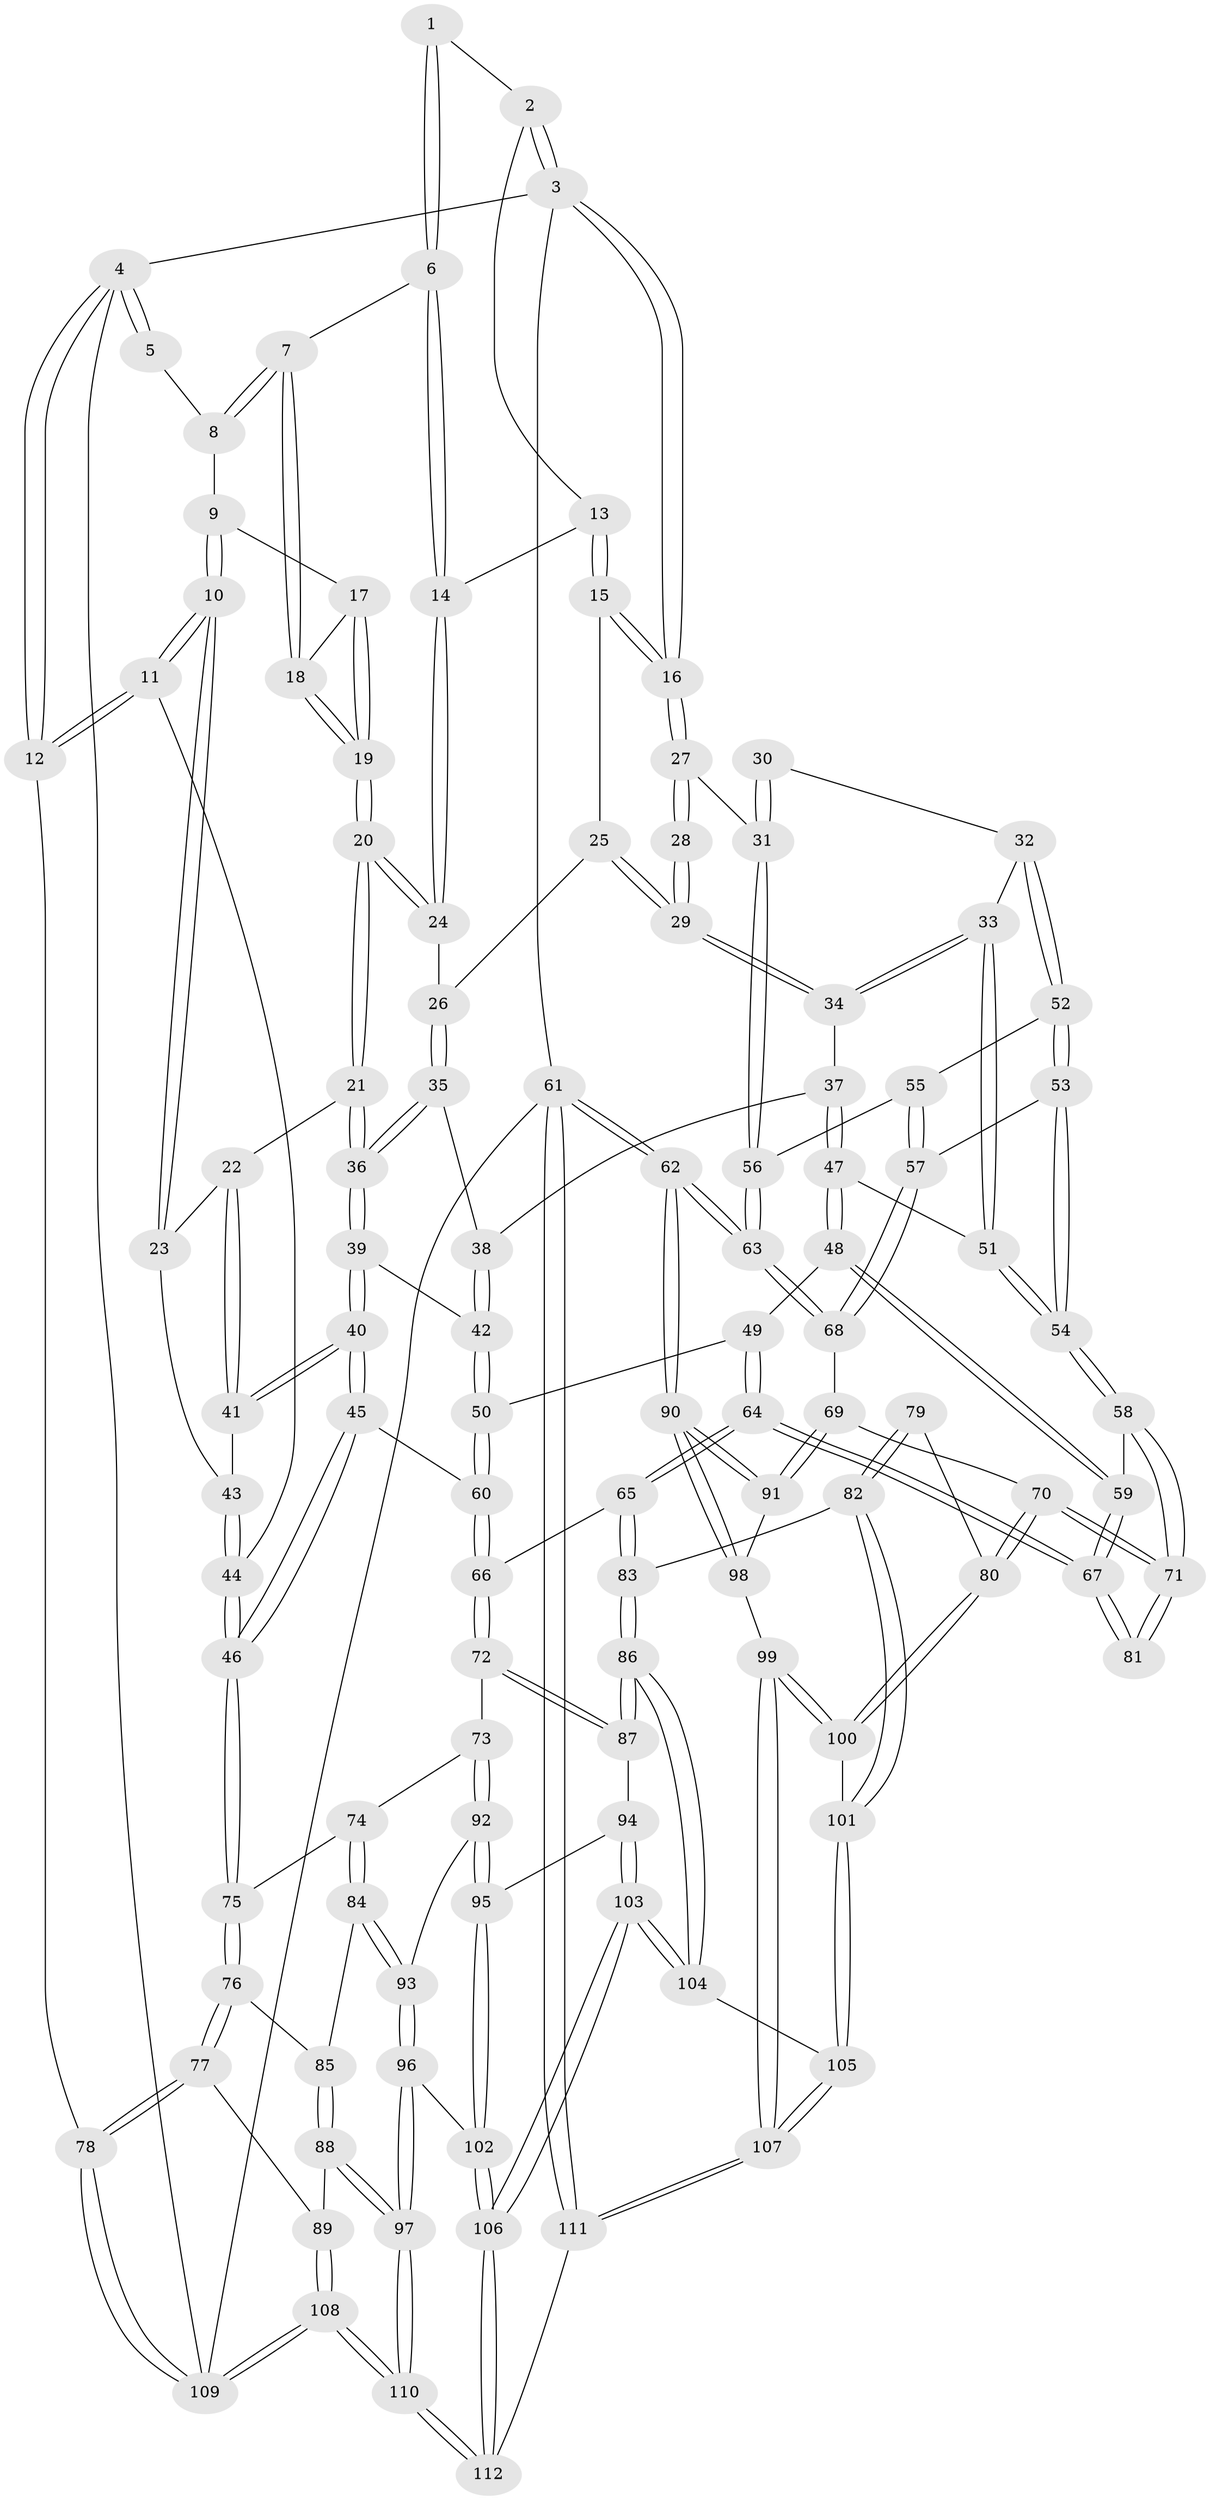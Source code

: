 // coarse degree distribution, {3: 0.14925373134328357, 5: 0.3283582089552239, 4: 0.47761194029850745, 6: 0.04477611940298507}
// Generated by graph-tools (version 1.1) at 2025/52/02/27/25 19:52:36]
// undirected, 112 vertices, 277 edges
graph export_dot {
graph [start="1"]
  node [color=gray90,style=filled];
  1 [pos="+0.4719279076121179+0"];
  2 [pos="+0.5209951130147594+0"];
  3 [pos="+1+0"];
  4 [pos="+0+0"];
  5 [pos="+0.03528710370755253+0"];
  6 [pos="+0.3176790992583155+0.06638042948006456"];
  7 [pos="+0.31142660053964544+0.06670873151630907"];
  8 [pos="+0.04156020424356629+0"];
  9 [pos="+0.10679368763791144+0"];
  10 [pos="+0.05183922280062116+0.30570590958066657"];
  11 [pos="+0+0.38267343570435836"];
  12 [pos="+0+0.38221394566958"];
  13 [pos="+0.5275344097082544+0"];
  14 [pos="+0.3913272957260409+0.14097087398978747"];
  15 [pos="+0.6325195877583365+0.17034794885973997"];
  16 [pos="+1+0"];
  17 [pos="+0.1542226205142808+0.004113300983247707"];
  18 [pos="+0.272090851103071+0.08722916155926028"];
  19 [pos="+0.21927393949567828+0.22837905927764454"];
  20 [pos="+0.21651002040924477+0.26563970828412814"];
  21 [pos="+0.2038673302880858+0.2782461060356405"];
  22 [pos="+0.18522901359569532+0.28266724387602565"];
  23 [pos="+0.11388343075791701+0.29783054241940016"];
  24 [pos="+0.40020199255308775+0.21318519075692227"];
  25 [pos="+0.6303433715193729+0.1925704054323864"];
  26 [pos="+0.47497453888566177+0.24632598895224822"];
  27 [pos="+1+0"];
  28 [pos="+0.6970672816079392+0.2372877061244538"];
  29 [pos="+0.663708773126852+0.23024029536539742"];
  30 [pos="+0.7717137793059607+0.2707332690655095"];
  31 [pos="+1+0.10472288652243056"];
  32 [pos="+0.8603216673982569+0.40744983867145834"];
  33 [pos="+0.7296729416435711+0.43669688210779345"];
  34 [pos="+0.6613403217626953+0.27499445362023217"];
  35 [pos="+0.46262102069751315+0.34302727137563616"];
  36 [pos="+0.3237803976291373+0.4259534828264475"];
  37 [pos="+0.5890781212485363+0.42964123144382893"];
  38 [pos="+0.4945234458792473+0.40311034762815323"];
  39 [pos="+0.3272864620405949+0.46087458981528834"];
  40 [pos="+0.3147830017304244+0.5168145390042628"];
  41 [pos="+0.22664240098131608+0.4695456028649428"];
  42 [pos="+0.46970682367666383+0.462817921109102"];
  43 [pos="+0.20768030917230598+0.4640495097292635"];
  44 [pos="+0.12209648166324553+0.5868541774188062"];
  45 [pos="+0.3129011382631301+0.5455893409983527"];
  46 [pos="+0.15268430216903575+0.6183886532870746"];
  47 [pos="+0.609142703124534+0.4740518908763785"];
  48 [pos="+0.596385296811336+0.5058162877988653"];
  49 [pos="+0.49561080793409107+0.5327520541428709"];
  50 [pos="+0.4817117952517489+0.5191233989206359"];
  51 [pos="+0.7100061970786171+0.4676949598476335"];
  52 [pos="+0.8764860655282117+0.4149230179976935"];
  53 [pos="+0.8235453541920965+0.5655047424718377"];
  54 [pos="+0.7671363636515914+0.6062804837934104"];
  55 [pos="+0.9220576400706246+0.4076023744001908"];
  56 [pos="+1+0.25754288121475993"];
  57 [pos="+0.9518289906475825+0.5898034870450305"];
  58 [pos="+0.751655572565978+0.640040311806618"];
  59 [pos="+0.6179521692625732+0.5713077467449862"];
  60 [pos="+0.31773349527101136+0.5491989116034922"];
  61 [pos="+1+1"];
  62 [pos="+1+1"];
  63 [pos="+1+0.6787598265350147"];
  64 [pos="+0.48640029110592414+0.6830456175535118"];
  65 [pos="+0.475697802810861+0.6914489404460051"];
  66 [pos="+0.4193215209436137+0.6889822472445201"];
  67 [pos="+0.5056682019446012+0.6790540638211012"];
  68 [pos="+1+0.6620980256722744"];
  69 [pos="+0.8516053310366164+0.7336605055508124"];
  70 [pos="+0.7636723324842374+0.7063486451500621"];
  71 [pos="+0.7528086448251778+0.6788731042045761"];
  72 [pos="+0.35414420883989883+0.7455696526991448"];
  73 [pos="+0.3530867772343803+0.7458708190409705"];
  74 [pos="+0.29854363929545763+0.7324700671714287"];
  75 [pos="+0.15325222761798574+0.645064229140612"];
  76 [pos="+0.128969744115754+0.7068475626422153"];
  77 [pos="+0.009843577127715292+0.8124797303207362"];
  78 [pos="+0+0.8221647712048938"];
  79 [pos="+0.6087096310094137+0.7508728963316247"];
  80 [pos="+0.752886476285427+0.7270785022650702"];
  81 [pos="+0.5577778972778707+0.6898521938287785"];
  82 [pos="+0.605471988180967+0.8386687310645009"];
  83 [pos="+0.4785945912423947+0.7001968167315726"];
  84 [pos="+0.2190476305229483+0.8038280990145839"];
  85 [pos="+0.18251777579188236+0.7782486263213633"];
  86 [pos="+0.47618766815139163+0.8628946973071069"];
  87 [pos="+0.3757224834636734+0.8042841715456336"];
  88 [pos="+0.14764134741100537+0.8994811788546727"];
  89 [pos="+0.09084510960015992+0.8945308019350124"];
  90 [pos="+1+1"];
  91 [pos="+0.8671053961761291+0.7720531163609058"];
  92 [pos="+0.2989048860156988+0.8262149208963417"];
  93 [pos="+0.23578474141645267+0.8324027294531803"];
  94 [pos="+0.3788678715164429+0.8668775432905804"];
  95 [pos="+0.3190955143852135+0.8879456832199394"];
  96 [pos="+0.2102516072544798+0.901564830103488"];
  97 [pos="+0.18852487504913737+0.9138216106091196"];
  98 [pos="+0.8648521253796905+0.9055198843531324"];
  99 [pos="+0.7879118196425104+0.9185272658192565"];
  100 [pos="+0.7319859322868736+0.7801239085022116"];
  101 [pos="+0.6162026899627346+0.857527671947477"];
  102 [pos="+0.30589692006580105+0.9224268746332595"];
  103 [pos="+0.46393801493836867+0.9239673549974278"];
  104 [pos="+0.48268772277123084+0.894819073759494"];
  105 [pos="+0.6155022760458817+0.8593764325662278"];
  106 [pos="+0.420312903729581+1"];
  107 [pos="+0.6889728547999974+1"];
  108 [pos="+0.00020772279428692652+1"];
  109 [pos="+0+1"];
  110 [pos="+0.23665505560679218+1"];
  111 [pos="+0.6592387621374156+1"];
  112 [pos="+0.42309791747589787+1"];
  1 -- 2;
  1 -- 6;
  1 -- 6;
  2 -- 3;
  2 -- 3;
  2 -- 13;
  3 -- 4;
  3 -- 16;
  3 -- 16;
  3 -- 61;
  4 -- 5;
  4 -- 5;
  4 -- 12;
  4 -- 12;
  4 -- 109;
  5 -- 8;
  6 -- 7;
  6 -- 14;
  6 -- 14;
  7 -- 8;
  7 -- 8;
  7 -- 18;
  7 -- 18;
  8 -- 9;
  9 -- 10;
  9 -- 10;
  9 -- 17;
  10 -- 11;
  10 -- 11;
  10 -- 23;
  10 -- 23;
  11 -- 12;
  11 -- 12;
  11 -- 44;
  12 -- 78;
  13 -- 14;
  13 -- 15;
  13 -- 15;
  14 -- 24;
  14 -- 24;
  15 -- 16;
  15 -- 16;
  15 -- 25;
  16 -- 27;
  16 -- 27;
  17 -- 18;
  17 -- 19;
  17 -- 19;
  18 -- 19;
  18 -- 19;
  19 -- 20;
  19 -- 20;
  20 -- 21;
  20 -- 21;
  20 -- 24;
  20 -- 24;
  21 -- 22;
  21 -- 36;
  21 -- 36;
  22 -- 23;
  22 -- 41;
  22 -- 41;
  23 -- 43;
  24 -- 26;
  25 -- 26;
  25 -- 29;
  25 -- 29;
  26 -- 35;
  26 -- 35;
  27 -- 28;
  27 -- 28;
  27 -- 31;
  28 -- 29;
  28 -- 29;
  29 -- 34;
  29 -- 34;
  30 -- 31;
  30 -- 31;
  30 -- 32;
  31 -- 56;
  31 -- 56;
  32 -- 33;
  32 -- 52;
  32 -- 52;
  33 -- 34;
  33 -- 34;
  33 -- 51;
  33 -- 51;
  34 -- 37;
  35 -- 36;
  35 -- 36;
  35 -- 38;
  36 -- 39;
  36 -- 39;
  37 -- 38;
  37 -- 47;
  37 -- 47;
  38 -- 42;
  38 -- 42;
  39 -- 40;
  39 -- 40;
  39 -- 42;
  40 -- 41;
  40 -- 41;
  40 -- 45;
  40 -- 45;
  41 -- 43;
  42 -- 50;
  42 -- 50;
  43 -- 44;
  43 -- 44;
  44 -- 46;
  44 -- 46;
  45 -- 46;
  45 -- 46;
  45 -- 60;
  46 -- 75;
  46 -- 75;
  47 -- 48;
  47 -- 48;
  47 -- 51;
  48 -- 49;
  48 -- 59;
  48 -- 59;
  49 -- 50;
  49 -- 64;
  49 -- 64;
  50 -- 60;
  50 -- 60;
  51 -- 54;
  51 -- 54;
  52 -- 53;
  52 -- 53;
  52 -- 55;
  53 -- 54;
  53 -- 54;
  53 -- 57;
  54 -- 58;
  54 -- 58;
  55 -- 56;
  55 -- 57;
  55 -- 57;
  56 -- 63;
  56 -- 63;
  57 -- 68;
  57 -- 68;
  58 -- 59;
  58 -- 71;
  58 -- 71;
  59 -- 67;
  59 -- 67;
  60 -- 66;
  60 -- 66;
  61 -- 62;
  61 -- 62;
  61 -- 111;
  61 -- 111;
  61 -- 109;
  62 -- 63;
  62 -- 63;
  62 -- 90;
  62 -- 90;
  63 -- 68;
  63 -- 68;
  64 -- 65;
  64 -- 65;
  64 -- 67;
  64 -- 67;
  65 -- 66;
  65 -- 83;
  65 -- 83;
  66 -- 72;
  66 -- 72;
  67 -- 81;
  67 -- 81;
  68 -- 69;
  69 -- 70;
  69 -- 91;
  69 -- 91;
  70 -- 71;
  70 -- 71;
  70 -- 80;
  70 -- 80;
  71 -- 81;
  71 -- 81;
  72 -- 73;
  72 -- 87;
  72 -- 87;
  73 -- 74;
  73 -- 92;
  73 -- 92;
  74 -- 75;
  74 -- 84;
  74 -- 84;
  75 -- 76;
  75 -- 76;
  76 -- 77;
  76 -- 77;
  76 -- 85;
  77 -- 78;
  77 -- 78;
  77 -- 89;
  78 -- 109;
  78 -- 109;
  79 -- 80;
  79 -- 82;
  79 -- 82;
  80 -- 100;
  80 -- 100;
  82 -- 83;
  82 -- 101;
  82 -- 101;
  83 -- 86;
  83 -- 86;
  84 -- 85;
  84 -- 93;
  84 -- 93;
  85 -- 88;
  85 -- 88;
  86 -- 87;
  86 -- 87;
  86 -- 104;
  86 -- 104;
  87 -- 94;
  88 -- 89;
  88 -- 97;
  88 -- 97;
  89 -- 108;
  89 -- 108;
  90 -- 91;
  90 -- 91;
  90 -- 98;
  90 -- 98;
  91 -- 98;
  92 -- 93;
  92 -- 95;
  92 -- 95;
  93 -- 96;
  93 -- 96;
  94 -- 95;
  94 -- 103;
  94 -- 103;
  95 -- 102;
  95 -- 102;
  96 -- 97;
  96 -- 97;
  96 -- 102;
  97 -- 110;
  97 -- 110;
  98 -- 99;
  99 -- 100;
  99 -- 100;
  99 -- 107;
  99 -- 107;
  100 -- 101;
  101 -- 105;
  101 -- 105;
  102 -- 106;
  102 -- 106;
  103 -- 104;
  103 -- 104;
  103 -- 106;
  103 -- 106;
  104 -- 105;
  105 -- 107;
  105 -- 107;
  106 -- 112;
  106 -- 112;
  107 -- 111;
  107 -- 111;
  108 -- 109;
  108 -- 109;
  108 -- 110;
  108 -- 110;
  110 -- 112;
  110 -- 112;
  111 -- 112;
}

